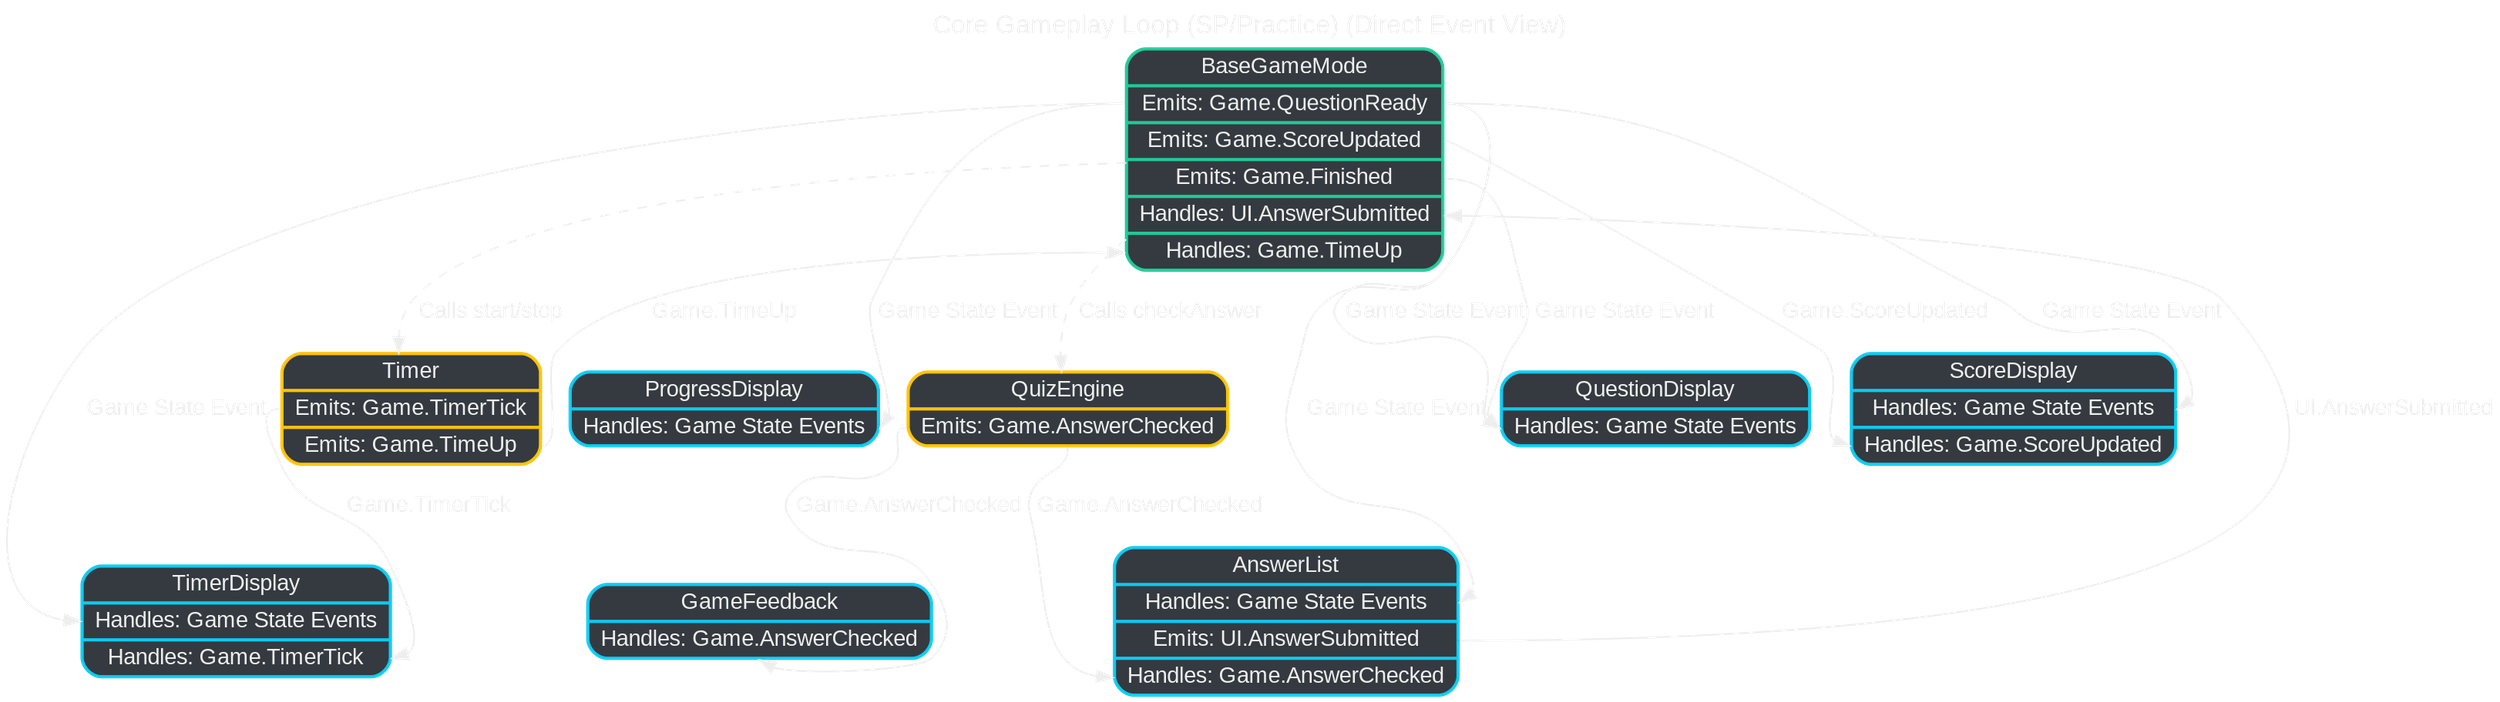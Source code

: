 digraph GameplayLoop_Direct {
    rankdir=TD;
    sep="0.6";
    overlap=false;
    bgcolor="transparent";
    fontname="Arial";
    node [shape=box, style="rounded,filled", fontcolor="#eeeeee", color="#eeeeee", fontname="Arial"];
    edge [fontcolor="#eeeeee", color="#eeeeee", fontname="Arial"];
    graph [label="Core Gameplay Loop (SP/Practice) (Direct Event View)", labelloc=t, fontsize=16, fontcolor="#eeeeee"];

    // Node Styles (Dark fill, specific border remains)
    BaseGameMode [shape="record", fillcolor="#343a40", color="#20c997", penwidth=2,
                  label="{ BaseGameMode | {<emits_qready> Emits: Game.QuestionReady} | {<emits_score> Emits: Game.ScoreUpdated} | {<emits_finish> Emits: Game.Finished} | {<handles_ui> Handles: UI.AnswerSubmitted} | {<handles_timer> Handles: Game.TimeUp} }"];
    QuizEngine [shape="record", fillcolor="#343a40", color="#ffc107", penwidth=2,
                label="{ QuizEngine | {<emits_logic> Emits: Game.AnswerChecked} }"];
    Timer [shape="record", fillcolor="#343a40", color="#ffc107", penwidth=2,
           label="{ Timer | {<emits_tick> Emits: Game.TimerTick} | {<emits_timeup> Emits: Game.TimeUp} }"];
    QuestionDisplayComponent [shape="record", fillcolor="#343a40", color="#0dcaf0", penwidth=2,
                              label="{ QuestionDisplay | {<handles_state> Handles: Game State Events} }"];
    AnswerListComponent [shape="record", fillcolor="#343a40", color="#0dcaf0", penwidth=2,
                         label="{ AnswerList | {<handles_state> Handles: Game State Events} | {<emits_ui> Emits: UI.AnswerSubmitted} | {<handles_logic> Handles: Game.AnswerChecked} }"];
    ProgressDisplayComponent [shape="record", fillcolor="#343a40", color="#0dcaf0", penwidth=2,
                              label="{ ProgressDisplay | {<handles_state> Handles: Game State Events} }"];
    ScoreDisplayComponent [shape="record", fillcolor="#343a40", color="#0dcaf0", penwidth=2,
                         label="{ ScoreDisplay | {<handles_state> Handles: Game State Events} | {<handles_score> Handles: Game.ScoreUpdated} }"];
    TimerDisplayComponent [shape="record", fillcolor="#343a40", color="#0dcaf0", penwidth=2,
                           label="{ TimerDisplay | {<handles_state> Handles: Game State Events} | {<handles_timer> Handles: Game.TimerTick} }"];
    GameFeedbackComponent [shape="record", fillcolor="#343a40", color="#0dcaf0", penwidth=2,
                           label="{ GameFeedback | {<handles_logic> Handles: Game.AnswerChecked} }"];

    // 1. Game Flow Events -> Listeners (Direct Event Flows)
    BaseGameMode:emits_qready -> QuestionDisplayComponent:handles_state [label=" Game State Event"];
    BaseGameMode:emits_qready -> AnswerListComponent:handles_state [label=" Game State Event"];
    BaseGameMode:emits_qready -> ProgressDisplayComponent:handles_state [label=" Game State Event"];
    BaseGameMode:emits_qready -> ScoreDisplayComponent:handles_state [label=" Game State Event"];
    BaseGameMode:emits_qready -> TimerDisplayComponent:handles_state [label=" Game State Event"];
    BaseGameMode:emits_score -> ScoreDisplayComponent:handles_score [label=" Game.ScoreUpdated"]; // Specific target
    BaseGameMode:emits_finish -> QuestionDisplayComponent:handles_state [label=" Game State Event"]; // Assuming finished is handled as general state
    // ... other state -> handlers ...

    // 2. User Interaction -> Game Mode (Direct Event Flow)
    AnswerListComponent:emits_ui -> BaseGameMode:handles_ui [label=" UI.AnswerSubmitted"];

    // 3. Answer Processing -> UI (Direct Event Flow)
    BaseGameMode -> QuizEngine [label=" Calls checkAnswer", style=dashed];
    QuizEngine:emits_logic -> GameFeedbackComponent:handles_logic [label=" Game.AnswerChecked"];
    QuizEngine:emits_logic -> AnswerListComponent:handles_logic [label=" Game.AnswerChecked"];

    // 4. Timer -> UI / Game Mode (Direct Event Flows)
    BaseGameMode -> Timer [label=" Calls start/stop", style=dashed];
    Timer:emits_tick -> TimerDisplayComponent:handles_timer [label=" Game.TimerTick"];
    Timer:emits_timeup -> BaseGameMode:handles_timer [label=" Game.TimeUp"];
} 